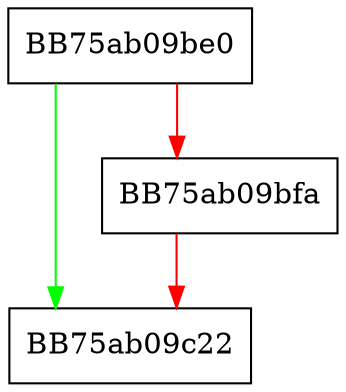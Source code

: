 digraph GetFileSizeRaw {
  node [shape="box"];
  graph [splines=ortho];
  BB75ab09be0 -> BB75ab09c22 [color="green"];
  BB75ab09be0 -> BB75ab09bfa [color="red"];
  BB75ab09bfa -> BB75ab09c22 [color="red"];
}